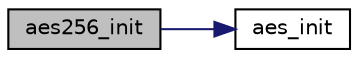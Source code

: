 digraph "aes256_init"
{
 // INTERACTIVE_SVG=YES
 // LATEX_PDF_SIZE
  bgcolor="transparent";
  edge [fontname="Helvetica",fontsize="10",labelfontname="Helvetica",labelfontsize="10"];
  node [fontname="Helvetica",fontsize="10",shape=record];
  rankdir="LR";
  Node1 [label="aes256_init",height=0.2,width=0.4,color="black", fillcolor="grey75", style="filled", fontcolor="black",tooltip="initialize the keyschedule for 256 bit key"];
  Node1 -> Node2 [color="midnightblue",fontsize="10",style="solid",fontname="Helvetica"];
  Node2 [label="aes_init",height=0.2,width=0.4,color="black",URL="$aes__keyschedule_8c.html#a12fe2c92a2377ecee3de64face18a724",tooltip="initialize the keyschedule"];
}
